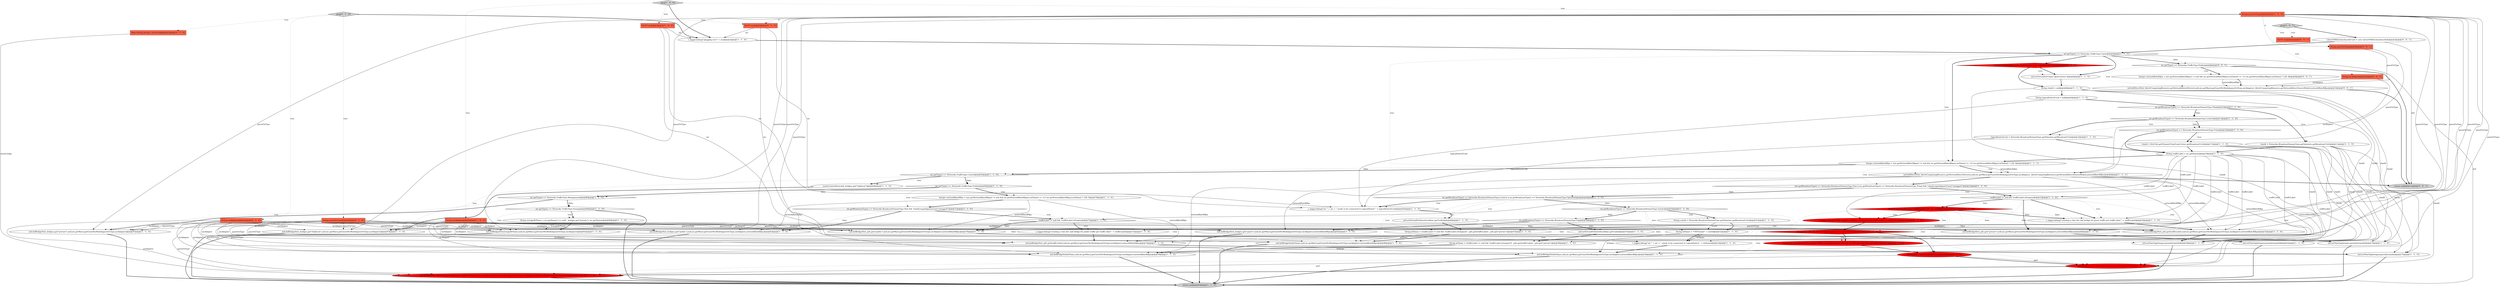 digraph {
28 [style = filled, label = "intf.defBridgeNet(_bridges.get(\"linklocal\"),null,nic.getMac(),getGuestNicModel(guestOsType,nicAdapter))@@@67@@@['1', '1', '0']", fillcolor = white, shape = ellipse image = "AAA0AAABBB1BBB"];
25 [style = filled, label = "String guestOsType@@@2@@@['1', '0', '0']", fillcolor = tomato, shape = box image = "AAA1AAABBB1BBB"];
7 [style = filled, label = "Integer networkRateKBps = (nic.getNetworkRateMbps() != null && nic.getNetworkRateMbps().intValue() != -1)? nic.getNetworkRateMbps().intValue() * 128: 0@@@5@@@['1', '1', '1']", fillcolor = white, shape = ellipse image = "AAA0AAABBB1BBB"];
55 [style = filled, label = "String vnetId = Networks.BroadcastDomainType.getValue(nic.getBroadcastUri())@@@51@@@['1', '1', '0']", fillcolor = white, shape = ellipse image = "AAA0AAABBB1BBB"];
66 [style = filled, label = "!_libvirtComputingResource.dpdkSupport || nic.isDpdkDisabled()@@@5@@@['0', '1', '0']", fillcolor = red, shape = diamond image = "AAA1AAABBB2BBB"];
14 [style = filled, label = "s_logger.debug(\"creating a vlan dev and bridge for public traffic per traffic label \" + trafficLabel)@@@73@@@['1', '1', '0']", fillcolor = white, shape = ellipse image = "AAA0AAABBB1BBB"];
20 [style = filled, label = "intf.setVlanTag(Integer.parseInt(vlanId))@@@79@@@['1', '1', '0']", fillcolor = white, shape = ellipse image = "AAA0AAABBB1BBB"];
50 [style = filled, label = "return intf@@@93@@@['1', '1', '0']", fillcolor = lightgray, shape = ellipse image = "AAA0AAABBB1BBB"];
38 [style = filled, label = "nic.getBroadcastType() == Networks.BroadcastDomainType.Lswitch || nic.getBroadcastType() == Networks.BroadcastDomainType.OpenDaylight@@@44@@@['1', '1', '0']", fillcolor = white, shape = diamond image = "AAA0AAABBB1BBB"];
18 [style = filled, label = "Integer networkRateKBps = (nic.getNetworkRateMbps() != null && nic.getNetworkRateMbps().intValue() != -1)? nic.getNetworkRateMbps().intValue() * 128: 0@@@70@@@['1', '1', '0']", fillcolor = white, shape = ellipse image = "AAA0AAABBB1BBB"];
59 [style = filled, label = "plug['0', '1', '0']", fillcolor = lightgray, shape = diamond image = "AAA0AAABBB2BBB"];
75 [style = filled, label = "Integer networkRateKBps = (nic.getNetworkRateMbps() != null && nic.getNetworkRateMbps().intValue() != -1)? nic.getNetworkRateMbps().intValue() * 128: 0@@@9@@@['0', '0', '1']", fillcolor = white, shape = ellipse image = "AAA0AAABBB3BBB"];
10 [style = filled, label = "String brName = (trafficLabel != null && !trafficLabel.isEmpty())? _pifs.get(trafficLabel): _pifs.get(\"private\")@@@58@@@['1', '1', '0']", fillcolor = white, shape = ellipse image = "AAA0AAABBB1BBB"];
2 [style = filled, label = "String vlanId = null@@@8@@@['1', '1', '0']", fillcolor = white, shape = ellipse image = "AAA0AAABBB1BBB"];
58 [style = filled, label = "intf.defBridgeNet(brName,null,nic.getMac(),getGuestNicModel(guestOsType,nicAdapter),networkRateKBps)@@@59@@@['1', '1', '0']", fillcolor = white, shape = ellipse image = "AAA0AAABBB1BBB"];
36 [style = filled, label = "vlanId = Networks.BroadcastDomainType.getValue(nic.getBroadcastUri())@@@11@@@['1', '1', '0']", fillcolor = white, shape = ellipse image = "AAA0AAABBB1BBB"];
32 [style = filled, label = "s_logger.debug(\"nic \" + nic + \" needs to be connected to LogicalSwitch \" + logicalSwitchUuid)@@@45@@@['1', '1', '0']", fillcolor = white, shape = ellipse image = "AAA0AAABBB1BBB"];
70 [style = filled, label = "intf.defDpdkNet(_libvirtComputingResource.dpdkOvsPath,port,nic.getMac(),getGuestNicModel(guestOsType,nicAdapter),0,getExtraDpdkProperties(extraConfig))@@@31@@@['0', '1', '0']", fillcolor = red, shape = ellipse image = "AAA1AAABBB2BBB"];
60 [style = filled, label = "_libvirtComputingResource.dpdkSupport && !nic.isDpdkDisabled()@@@24@@@['0', '1', '0']", fillcolor = red, shape = diamond image = "AAA1AAABBB2BBB"];
74 [style = filled, label = "intf.defDirectNet(_libvirtComputingResource.getNetworkDirectDevice(),null,nic.getMac(),getGuestNicModel(guestOsType,nicAdapter),_libvirtComputingResource.getNetworkDirectSourceMode(),networkRateKBps)@@@10@@@['0', '0', '1']", fillcolor = white, shape = ellipse image = "AAA0AAABBB3BBB"];
30 [style = filled, label = "intf.setVlanTag(Integer.parseInt(vlanId))@@@36@@@['1', '1', '0']", fillcolor = white, shape = ellipse image = "AAA0AAABBB1BBB"];
40 [style = filled, label = "intf.defBridgeNet(brName,null,nic.getMac(),getGuestNicModel(guestOsType,nicAdapter),networkRateKBps)@@@48@@@['1', '1', '0']", fillcolor = white, shape = ellipse image = "AAA0AAABBB1BBB"];
57 [style = filled, label = "nic.getType() == Networks.TrafficType.Control@@@65@@@['1', '1', '0']", fillcolor = white, shape = diamond image = "AAA0AAABBB1BBB"];
77 [style = filled, label = "nic.getType() == Networks.TrafficType.Public@@@8@@@['0', '0', '1']", fillcolor = white, shape = diamond image = "AAA0AAABBB3BBB"];
69 [style = filled, label = "StringUtils.isBlank(_libvirtComputingResource.dpdkOvsPath)@@@26@@@['0', '1', '0']", fillcolor = red, shape = diamond image = "AAA1AAABBB2BBB"];
80 [style = filled, label = "plug['0', '0', '1']", fillcolor = lightgray, shape = diamond image = "AAA0AAABBB3BBB"];
72 [style = filled, label = "return intf@@@12@@@['0', '0', '1']", fillcolor = lightgray, shape = ellipse image = "AAA0AAABBB3BBB"];
34 [style = filled, label = "String brName = (trafficLabel != null && !trafficLabel.isEmpty())? _pifs.get(trafficLabel): _pifs.get(\"private\")@@@47@@@['1', '1', '0']", fillcolor = white, shape = ellipse image = "AAA0AAABBB1BBB"];
3 [style = filled, label = "intf.setVlanTag(Integer.parseInt(vlanId))@@@41@@@['1', '1', '0']", fillcolor = white, shape = ellipse image = "AAA0AAABBB1BBB"];
53 [style = filled, label = "nic.getType() == Networks.TrafficType.Guest@@@4@@@['1', '1', '1']", fillcolor = white, shape = diamond image = "AAA0AAABBB1BBB"];
16 [style = filled, label = "intf.defDirectNet(_libvirtComputingResource.getNetworkDirectDevice(),null,nic.getMac(),getGuestNicModel(guestOsType,nicAdapter),_libvirtComputingResource.getNetworkDirectSourceMode(),networkRateKBps)@@@6@@@['1', '1', '1']", fillcolor = white, shape = ellipse image = "AAA0AAABBB1BBB"];
46 [style = filled, label = "intf.defBridgeNet(_bridges.get(\"guest\"),null,nic.getMac(),getGuestNicModel(guestOsType,nicAdapter),networkRateKBps)@@@62@@@['1', '1', '0']", fillcolor = white, shape = ellipse image = "AAA0AAABBB1BBB"];
63 [style = filled, label = "s_logger.debug(\"DPDK support enabled: configuring per traffic label \" + trafficLabel)@@@25@@@['0', '1', '0']", fillcolor = red, shape = ellipse image = "AAA1AAABBB2BBB"];
5 [style = filled, label = "String nicAdapter@@@2@@@['1', '0', '0']", fillcolor = tomato, shape = box image = "AAA0AAABBB1BBB"];
79 [style = filled, label = "String guestOsType@@@2@@@['0', '0', '1']", fillcolor = tomato, shape = box image = "AAA0AAABBB3BBB"];
19 [style = filled, label = "intf.defBridgeNet(storageBrName,null,nic.getMac(),getGuestNicModel(guestOsType,nicAdapter))@@@91@@@['1', '1', '0']", fillcolor = white, shape = ellipse image = "AAA0AAABBB1BBB"];
13 [style = filled, label = "s_logger.debug(\"plugging nic=\" + nic)@@@3@@@['1', '1', '0']", fillcolor = white, shape = ellipse image = "AAA0AAABBB1BBB"];
4 [style = filled, label = "trafficLabel != null && !trafficLabel.isEmpty()@@@72@@@['1', '1', '0']", fillcolor = white, shape = diamond image = "AAA0AAABBB1BBB"];
67 [style = filled, label = "addDpdkPort(_pifs.get(trafficLabel),port,vlanId)@@@30@@@['0', '1', '0']", fillcolor = red, shape = ellipse image = "AAA1AAABBB2BBB"];
27 [style = filled, label = "String storageBrName = nic.getName() == null? _bridges.get(\"private\"): nic.getName()@@@90@@@['1', '1', '0']", fillcolor = white, shape = ellipse image = "AAA0AAABBB1BBB"];
22 [style = filled, label = "intf.setVirtualPortInterfaceId(nic.getUuid())@@@46@@@['1', '1', '0']", fillcolor = white, shape = ellipse image = "AAA0AAABBB1BBB"];
43 [style = filled, label = "nic.getBroadcastType() == Networks.BroadcastDomainType.Vlan && !vlanId.equalsIgnoreCase(\"untagged\")@@@71@@@['1', '1', '0']", fillcolor = white, shape = diamond image = "AAA0AAABBB1BBB"];
29 [style = filled, label = "nic.getBroadcastType() == Networks.BroadcastDomainType.Pvlan@@@16@@@['1', '1', '0']", fillcolor = white, shape = diamond image = "AAA0AAABBB1BBB"];
44 [style = filled, label = "nic.getType() == Networks.TrafficType.Management@@@86@@@['1', '1', '0']", fillcolor = white, shape = diamond image = "AAA0AAABBB1BBB"];
6 [style = filled, label = "createControlNetwork(_bridges.get(\"linklocal\"))@@@66@@@['1', '1', '0']", fillcolor = white, shape = ellipse image = "AAA0AAABBB1BBB"];
62 [style = filled, label = "throw new CloudRuntimeException(\"DPDK is enabled on the host but no OVS path has been provided\")@@@27@@@['0', '1', '0']", fillcolor = red, shape = ellipse image = "AAA1AAABBB2BBB"];
76 [style = filled, label = "String nicAdapter@@@2@@@['0', '0', '1']", fillcolor = tomato, shape = box image = "AAA0AAABBB3BBB"];
51 [style = filled, label = "trafficLabel != null && !trafficLabel.isEmpty()@@@23@@@['1', '1', '0']", fillcolor = white, shape = diamond image = "AAA0AAABBB1BBB"];
9 [style = filled, label = "nic.getBroadcastType() == Networks.BroadcastDomainType.Lswitch@@@13@@@['1', '1', '0']", fillcolor = white, shape = diamond image = "AAA0AAABBB1BBB"];
0 [style = filled, label = "s_logger.debug(\"nic \" + nic + \" needs to be connected to LogicalSwitch \" + brName)@@@53@@@['1', '1', '0']", fillcolor = white, shape = ellipse image = "AAA0AAABBB1BBB"];
15 [style = filled, label = "nic.getType() == Networks.TrafficType.Public@@@69@@@['1', '1', '0']", fillcolor = white, shape = diamond image = "AAA0AAABBB1BBB"];
65 [style = filled, label = "String nicAdapter@@@2@@@['0', '1', '0']", fillcolor = tomato, shape = box image = "AAA0AAABBB2BBB"];
68 [style = filled, label = "String guestOsType@@@2@@@['0', '1', '0']", fillcolor = tomato, shape = box image = "AAA0AAABBB2BBB"];
71 [style = filled, label = "NicTO nic@@@2@@@['0', '1', '0']", fillcolor = tomato, shape = box image = "AAA1AAABBB2BBB"];
61 [style = filled, label = "String port = getNextDpdkPort()@@@29@@@['0', '1', '0']", fillcolor = red, shape = ellipse image = "AAA1AAABBB2BBB"];
37 [style = filled, label = "s_logger.debug(\"creating a vlan dev and bridge for guest traffic per traffic label \" + trafficLabel)@@@34@@@['1', '1', '0']", fillcolor = white, shape = ellipse image = "AAA0AAABBB1BBB"];
21 [style = filled, label = "plug['1', '0', '0']", fillcolor = lightgray, shape = diamond image = "AAA0AAABBB1BBB"];
33 [style = filled, label = "(nic.getBroadcastType() == Networks.BroadcastDomainType.Vlan || nic.getBroadcastType() == Networks.BroadcastDomainType.Pvlan) && !vlanId.equalsIgnoreCase(\"untagged\")@@@22@@@['1', '1', '0']", fillcolor = white, shape = diamond image = "AAA0AAABBB1BBB"];
39 [style = filled, label = "intf.defBridgeNet(_pifs.get(\"public\"),null,nic.getMac(),getGuestNicModel(guestOsType,nicAdapter),networkRateKBps)@@@78@@@['1', '1', '0']", fillcolor = white, shape = ellipse image = "AAA0AAABBB1BBB"];
17 [style = filled, label = "intf.defBridgeNet(_pifs.get(trafficLabel),null,nic.getMac(),getGuestNicModel(guestOsType,nicAdapter),networkRateKBps)@@@35@@@['1', '1', '0']", fillcolor = white, shape = ellipse image = "AAA0AAABBB1BBB"];
64 [style = filled, label = "Map<String,String> extraConfig@@@2@@@['0', '1', '0']", fillcolor = tomato, shape = box image = "AAA0AAABBB2BBB"];
73 [style = filled, label = "LibvirtVMDef.InterfaceDef intf = new LibvirtVMDef.InterfaceDef()@@@3@@@['0', '0', '1']", fillcolor = white, shape = ellipse image = "AAA0AAABBB3BBB"];
8 [style = filled, label = "String logicalSwitchUuid = null@@@9@@@['1', '1', '0']", fillcolor = white, shape = ellipse image = "AAA0AAABBB1BBB"];
35 [style = filled, label = "intf.defBridgeNet(_pifs.get(\"private\"),null,nic.getMac(),getGuestNicModel(guestOsType,nicAdapter),networkRateKBps)@@@40@@@['1', '1', '0']", fillcolor = white, shape = ellipse image = "AAA0AAABBB1BBB"];
26 [style = filled, label = "nic.getBroadcastType() == Networks.BroadcastDomainType.Vlan@@@10@@@['1', '1', '0']", fillcolor = white, shape = diamond image = "AAA0AAABBB1BBB"];
54 [style = filled, label = "intf.setVirtualPortType(\"openvswitch\")@@@6@@@['1', '1', '0']", fillcolor = white, shape = ellipse image = "AAA0AAABBB1BBB"];
56 [style = filled, label = "intf.defBridgeNet(brName,null,nic.getMac(),getGuestNicModel(guestOsType,nicAdapter),networkRateKBps)@@@54@@@['1', '1', '0']", fillcolor = white, shape = ellipse image = "AAA0AAABBB1BBB"];
31 [style = filled, label = "intf.defBridgeNet(_bridges.get(\"private\"),null,nic.getMac(),getGuestNicModel(guestOsType,nicAdapter))@@@87@@@['1', '1', '0']", fillcolor = white, shape = ellipse image = "AAA0AAABBB1BBB"];
45 [style = filled, label = "vlanId = NetUtils.getPrimaryPvlanFromUri(nic.getBroadcastUri())@@@17@@@['1', '1', '0']", fillcolor = white, shape = ellipse image = "AAA0AAABBB1BBB"];
49 [style = filled, label = "intf.setVirtualPortInterfaceId(nic.getUuid())@@@57@@@['1', '1', '0']", fillcolor = white, shape = ellipse image = "AAA0AAABBB1BBB"];
1 [style = filled, label = "intf.setVlanTag(Integer.parseInt(vlanId))@@@75@@@['1', '1', '0']", fillcolor = white, shape = ellipse image = "AAA0AAABBB1BBB"];
48 [style = filled, label = "String trafficLabel = nic.getName()@@@19@@@['1', '1', '0']", fillcolor = white, shape = ellipse image = "AAA0AAABBB1BBB"];
24 [style = filled, label = "nic.getType() == Networks.TrafficType.Storage@@@89@@@['1', '1', '0']", fillcolor = white, shape = diamond image = "AAA0AAABBB1BBB"];
41 [style = filled, label = "nic.getBroadcastType() == Networks.BroadcastDomainType.Vswitch@@@50@@@['1', '1', '0']", fillcolor = white, shape = diamond image = "AAA0AAABBB1BBB"];
42 [style = filled, label = "String brName = \"OVSTunnel\" + vnetId@@@52@@@['1', '1', '0']", fillcolor = white, shape = ellipse image = "AAA0AAABBB1BBB"];
78 [style = filled, label = "NicTO nic@@@2@@@['0', '0', '1']", fillcolor = tomato, shape = box image = "AAA0AAABBB3BBB"];
47 [style = filled, label = "logicalSwitchUuid = Networks.BroadcastDomainType.getValue(nic.getBroadcastUri())@@@14@@@['1', '1', '0']", fillcolor = white, shape = ellipse image = "AAA0AAABBB1BBB"];
23 [style = filled, label = "intf.defBridgeNet(_bridges.get(\"public\"),null,nic.getMac(),getGuestNicModel(guestOsType,nicAdapter),networkRateKBps)@@@83@@@['1', '1', '0']", fillcolor = white, shape = ellipse image = "AAA0AAABBB1BBB"];
12 [style = filled, label = "NicTO nic@@@2@@@['1', '0', '0']", fillcolor = tomato, shape = box image = "AAA0AAABBB1BBB"];
11 [style = filled, label = "intf.defBridgeNet(_pifs.get(trafficLabel),null,nic.getMac(),getGuestNicModel(guestOsType,nicAdapter),networkRateKBps)@@@74@@@['1', '1', '0']", fillcolor = white, shape = ellipse image = "AAA0AAABBB1BBB"];
52 [style = filled, label = "nic.getBroadcastType() == Networks.BroadcastDomainType.Vsp@@@56@@@['1', '1', '0']", fillcolor = white, shape = diamond image = "AAA0AAABBB1BBB"];
65->58 [style = solid, label="nicAdapter"];
68->39 [style = solid, label="guestOsType"];
65->23 [style = solid, label="nicAdapter"];
2->67 [style = solid, label="vlanId"];
32->22 [style = bold, label=""];
58->50 [style = bold, label=""];
25->35 [style = solid, label="guestOsType"];
51->37 [style = dotted, label="true"];
21->12 [style = dotted, label="true"];
53->77 [style = dotted, label="false"];
5->46 [style = solid, label="nicAdapter"];
4->1 [style = dotted, label="true"];
74->72 [style = bold, label=""];
38->34 [style = dotted, label="true"];
18->23 [style = solid, label="networkRateKBps"];
53->16 [style = dotted, label="true"];
25->23 [style = solid, label="guestOsType"];
28->50 [style = bold, label=""];
62->61 [style = bold, label=""];
7->33 [style = dotted, label="true"];
26->9 [style = bold, label=""];
51->30 [style = dotted, label="true"];
38->41 [style = bold, label=""];
53->54 [style = bold, label=""];
24->27 [style = dotted, label="true"];
68->17 [style = solid, label="guestOsType"];
45->48 [style = bold, label=""];
43->23 [style = bold, label=""];
25->40 [style = solid, label="guestOsType"];
36->30 [style = solid, label="vlanId"];
29->45 [style = bold, label=""];
16->72 [style = bold, label=""];
43->4 [style = bold, label=""];
2->1 [style = solid, label="vlanId"];
5->19 [style = solid, label="nicAdapter"];
45->30 [style = solid, label="vlanId"];
31->50 [style = bold, label=""];
60->30 [style = dotted, label="false"];
57->6 [style = dotted, label="true"];
12->13 [style = solid, label="nic"];
5->58 [style = solid, label="nicAdapter"];
65->46 [style = solid, label="nicAdapter"];
73->72 [style = solid, label="intf"];
49->10 [style = bold, label=""];
16->35 [style = solid, label="networkRateKBps"];
48->63 [style = solid, label="trafficLabel"];
59->71 [style = dotted, label="true"];
12->0 [style = solid, label="nic"];
7->16 [style = bold, label=""];
15->43 [style = dotted, label="true"];
2->3 [style = solid, label="vlanId"];
60->63 [style = bold, label=""];
7->16 [style = dotted, label="true"];
9->47 [style = bold, label=""];
5->11 [style = solid, label="nicAdapter"];
48->51 [style = solid, label="trafficLabel"];
57->15 [style = dotted, label="false"];
60->70 [style = dotted, label="true"];
69->62 [style = dotted, label="true"];
27->19 [style = bold, label=""];
41->42 [style = dotted, label="true"];
27->19 [style = solid, label="storageBrName"];
46->50 [style = bold, label=""];
9->29 [style = bold, label=""];
14->11 [style = bold, label=""];
24->27 [style = bold, label=""];
26->36 [style = dotted, label="true"];
38->40 [style = dotted, label="true"];
21->13 [style = bold, label=""];
21->5 [style = dotted, label="true"];
60->63 [style = dotted, label="true"];
80->79 [style = dotted, label="true"];
40->50 [style = bold, label=""];
51->35 [style = dotted, label="false"];
1->50 [style = bold, label=""];
15->44 [style = dotted, label="false"];
47->48 [style = bold, label=""];
80->76 [style = dotted, label="true"];
65->31 [style = solid, label="nicAdapter"];
52->46 [style = dotted, label="false"];
25->28 [style = solid, label="guestOsType"];
55->42 [style = solid, label="vnetId"];
15->18 [style = dotted, label="true"];
64->70 [style = solid, label="extraConfig"];
77->75 [style = bold, label=""];
66->54 [style = dotted, label="true"];
25->71 [style = dashed, label="0"];
7->57 [style = bold, label=""];
48->37 [style = solid, label="trafficLabel"];
42->0 [style = solid, label="brName"];
68->23 [style = solid, label="guestOsType"];
68->19 [style = solid, label="guestOsType"];
75->74 [style = bold, label=""];
60->37 [style = dotted, label="false"];
63->69 [style = bold, label=""];
65->17 [style = solid, label="nicAdapter"];
25->79 [style = dashed, label="0"];
79->16 [style = solid, label="guestOsType"];
51->35 [style = bold, label=""];
79->74 [style = solid, label="guestOsType"];
43->4 [style = dotted, label="true"];
25->11 [style = solid, label="guestOsType"];
48->4 [style = solid, label="trafficLabel"];
41->0 [style = dotted, label="true"];
7->57 [style = dotted, label="false"];
66->54 [style = bold, label=""];
76->74 [style = solid, label="nicAdapter"];
61->70 [style = solid, label="port"];
71->13 [style = solid, label="nic"];
68->46 [style = solid, label="guestOsType"];
38->32 [style = bold, label=""];
5->31 [style = solid, label="nicAdapter"];
47->32 [style = solid, label="logicalSwitchUuid"];
68->35 [style = solid, label="guestOsType"];
69->62 [style = bold, label=""];
51->60 [style = dotted, label="true"];
77->75 [style = dotted, label="true"];
51->60 [style = bold, label=""];
25->56 [style = solid, label="guestOsType"];
16->46 [style = solid, label="networkRateKBps"];
66->2 [style = bold, label=""];
60->17 [style = dotted, label="false"];
16->33 [style = bold, label=""];
54->2 [style = bold, label=""];
56->50 [style = bold, label=""];
48->34 [style = solid, label="trafficLabel"];
5->28 [style = solid, label="nicAdapter"];
57->6 [style = bold, label=""];
77->74 [style = dotted, label="true"];
16->56 [style = solid, label="networkRateKBps"];
24->19 [style = dotted, label="true"];
44->31 [style = dotted, label="true"];
51->17 [style = dotted, label="true"];
38->41 [style = dotted, label="false"];
65->19 [style = solid, label="nicAdapter"];
5->17 [style = solid, label="nicAdapter"];
44->24 [style = dotted, label="false"];
39->20 [style = bold, label=""];
9->29 [style = dotted, label="false"];
70->50 [style = bold, label=""];
4->14 [style = bold, label=""];
36->20 [style = solid, label="vlanId"];
60->37 [style = bold, label=""];
52->46 [style = bold, label=""];
35->3 [style = bold, label=""];
34->40 [style = bold, label=""];
57->28 [style = dotted, label="true"];
4->39 [style = bold, label=""];
65->70 [style = solid, label="nicAdapter"];
48->67 [style = solid, label="trafficLabel"];
60->69 [style = dotted, label="true"];
67->70 [style = bold, label=""];
51->3 [style = dotted, label="false"];
4->11 [style = dotted, label="true"];
15->44 [style = bold, label=""];
38->32 [style = dotted, label="true"];
38->22 [style = dotted, label="true"];
25->31 [style = solid, label="guestOsType"];
53->50 [style = solid, label="intf"];
19->50 [style = bold, label=""];
12->32 [style = solid, label="nic"];
55->42 [style = bold, label=""];
5->40 [style = solid, label="nicAdapter"];
30->50 [style = bold, label=""];
5->23 [style = solid, label="nicAdapter"];
25->58 [style = solid, label="guestOsType"];
42->0 [style = bold, label=""];
42->56 [style = solid, label="brName"];
2->30 [style = solid, label="vlanId"];
21->25 [style = dotted, label="true"];
59->64 [style = dotted, label="true"];
80->78 [style = dotted, label="true"];
5->39 [style = solid, label="nicAdapter"];
25->17 [style = solid, label="guestOsType"];
68->11 [style = solid, label="guestOsType"];
51->37 [style = bold, label=""];
59->65 [style = dotted, label="true"];
41->52 [style = dotted, label="false"];
57->15 [style = bold, label=""];
36->67 [style = solid, label="vlanId"];
5->56 [style = solid, label="nicAdapter"];
41->55 [style = dotted, label="true"];
76->16 [style = solid, label="nicAdapter"];
65->40 [style = solid, label="nicAdapter"];
48->7 [style = bold, label=""];
73->53 [style = bold, label=""];
33->51 [style = dotted, label="true"];
68->28 [style = solid, label="guestOsType"];
45->20 [style = solid, label="vlanId"];
68->56 [style = solid, label="guestOsType"];
44->24 [style = bold, label=""];
60->61 [style = dotted, label="true"];
16->17 [style = solid, label="networkRateKBps"];
7->16 [style = solid, label="networkRateKBps"];
44->31 [style = bold, label=""];
24->50 [style = bold, label=""];
53->77 [style = bold, label=""];
65->56 [style = solid, label="nicAdapter"];
23->50 [style = bold, label=""];
3->50 [style = bold, label=""];
61->67 [style = bold, label=""];
20->50 [style = bold, label=""];
75->74 [style = solid, label="networkRateKBps"];
18->39 [style = solid, label="networkRateKBps"];
48->17 [style = solid, label="trafficLabel"];
48->11 [style = solid, label="trafficLabel"];
65->28 [style = solid, label="nicAdapter"];
52->49 [style = dotted, label="true"];
13->53 [style = bold, label=""];
52->49 [style = bold, label=""];
41->55 [style = bold, label=""];
11->1 [style = bold, label=""];
59->68 [style = dotted, label="true"];
68->40 [style = solid, label="guestOsType"];
26->36 [style = bold, label=""];
37->17 [style = bold, label=""];
65->35 [style = solid, label="nicAdapter"];
65->39 [style = solid, label="nicAdapter"];
71->32 [style = solid, label="nic"];
4->39 [style = dotted, label="false"];
25->46 [style = solid, label="guestOsType"];
48->14 [style = solid, label="trafficLabel"];
71->0 [style = solid, label="nic"];
17->30 [style = bold, label=""];
53->7 [style = dotted, label="true"];
77->72 [style = bold, label=""];
4->14 [style = dotted, label="true"];
80->73 [style = bold, label=""];
18->11 [style = solid, label="networkRateKBps"];
15->18 [style = bold, label=""];
45->67 [style = solid, label="vlanId"];
26->9 [style = dotted, label="false"];
43->23 [style = dotted, label="false"];
60->67 [style = dotted, label="true"];
34->40 [style = solid, label="brName"];
69->61 [style = bold, label=""];
41->52 [style = bold, label=""];
41->56 [style = dotted, label="true"];
29->45 [style = dotted, label="true"];
65->11 [style = solid, label="nicAdapter"];
8->32 [style = solid, label="logicalSwitchUuid"];
33->51 [style = bold, label=""];
18->43 [style = bold, label=""];
10->58 [style = solid, label="brName"];
16->40 [style = solid, label="networkRateKBps"];
68->31 [style = solid, label="guestOsType"];
0->56 [style = bold, label=""];
53->7 [style = bold, label=""];
52->58 [style = dotted, label="true"];
33->38 [style = dotted, label="false"];
53->66 [style = bold, label=""];
48->10 [style = solid, label="trafficLabel"];
22->34 [style = bold, label=""];
4->20 [style = dotted, label="false"];
25->19 [style = solid, label="guestOsType"];
36->48 [style = bold, label=""];
59->13 [style = bold, label=""];
36->3 [style = solid, label="vlanId"];
61->67 [style = solid, label="port"];
9->47 [style = dotted, label="true"];
33->38 [style = bold, label=""];
52->10 [style = dotted, label="true"];
68->70 [style = solid, label="guestOsType"];
36->1 [style = solid, label="vlanId"];
45->3 [style = solid, label="vlanId"];
16->58 [style = solid, label="networkRateKBps"];
29->48 [style = bold, label=""];
2->20 [style = solid, label="vlanId"];
25->39 [style = solid, label="guestOsType"];
10->58 [style = bold, label=""];
2->8 [style = bold, label=""];
45->1 [style = solid, label="vlanId"];
68->58 [style = solid, label="guestOsType"];
5->35 [style = solid, label="nicAdapter"];
6->28 [style = bold, label=""];
8->26 [style = bold, label=""];
}
